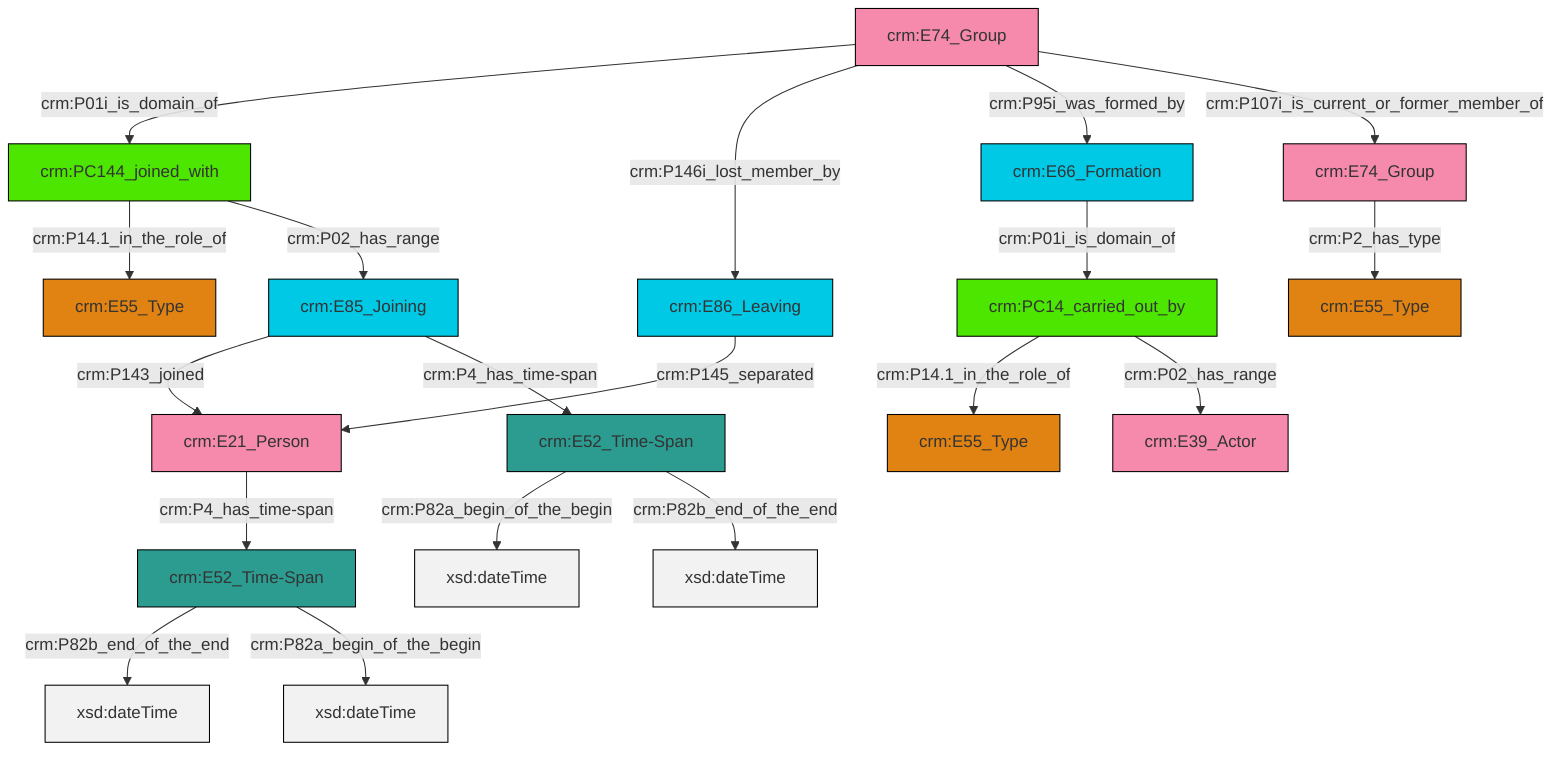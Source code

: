 graph TD
classDef Literal fill:#f2f2f2,stroke:#000000;
classDef CRM_Entity fill:#FFFFFF,stroke:#000000;
classDef Temporal_Entity fill:#00C9E6, stroke:#000000;
classDef Type fill:#E18312, stroke:#000000;
classDef Time-Span fill:#2C9C91, stroke:#000000;
classDef Appellation fill:#FFEB7F, stroke:#000000;
classDef Place fill:#008836, stroke:#000000;
classDef Persistent_Item fill:#B266B2, stroke:#000000;
classDef Conceptual_Object fill:#FFD700, stroke:#000000;
classDef Physical_Thing fill:#D2B48C, stroke:#000000;
classDef Actor fill:#f58aad, stroke:#000000;
classDef PC_Classes fill:#4ce600, stroke:#000000;
classDef Multi fill:#cccccc,stroke:#000000;

0["crm:E74_Group"]:::Actor -->|crm:P01i_is_domain_of| 1["crm:PC144_joined_with"]:::PC_Classes
4["crm:E85_Joining"]:::Temporal_Entity -->|crm:P143_joined| 5["crm:E21_Person"]:::Actor
7["crm:PC14_carried_out_by"]:::PC_Classes -->|crm:P14.1_in_the_role_of| 8["crm:E55_Type"]:::Type
7["crm:PC14_carried_out_by"]:::PC_Classes -->|crm:P02_has_range| 10["crm:E39_Actor"]:::Actor
11["crm:E52_Time-Span"]:::Time-Span -->|crm:P82a_begin_of_the_begin| 12[xsd:dateTime]:::Literal
4["crm:E85_Joining"]:::Temporal_Entity -->|crm:P4_has_time-span| 11["crm:E52_Time-Span"]:::Time-Span
1["crm:PC144_joined_with"]:::PC_Classes -->|crm:P14.1_in_the_role_of| 14["crm:E55_Type"]:::Type
2["crm:E66_Formation"]:::Temporal_Entity -->|crm:P01i_is_domain_of| 7["crm:PC14_carried_out_by"]:::PC_Classes
11["crm:E52_Time-Span"]:::Time-Span -->|crm:P82b_end_of_the_end| 18[xsd:dateTime]:::Literal
16["crm:E52_Time-Span"]:::Time-Span -->|crm:P82b_end_of_the_end| 19[xsd:dateTime]:::Literal
20["crm:E74_Group"]:::Actor -->|crm:P2_has_type| 21["crm:E55_Type"]:::Type
24["crm:E86_Leaving"]:::Temporal_Entity -->|crm:P145_separated| 5["crm:E21_Person"]:::Actor
0["crm:E74_Group"]:::Actor -->|crm:P146i_lost_member_by| 24["crm:E86_Leaving"]:::Temporal_Entity
16["crm:E52_Time-Span"]:::Time-Span -->|crm:P82a_begin_of_the_begin| 26[xsd:dateTime]:::Literal
0["crm:E74_Group"]:::Actor -->|crm:P95i_was_formed_by| 2["crm:E66_Formation"]:::Temporal_Entity
0["crm:E74_Group"]:::Actor -->|crm:P107i_is_current_or_former_member_of| 20["crm:E74_Group"]:::Actor
5["crm:E21_Person"]:::Actor -->|crm:P4_has_time-span| 16["crm:E52_Time-Span"]:::Time-Span
1["crm:PC144_joined_with"]:::PC_Classes -->|crm:P02_has_range| 4["crm:E85_Joining"]:::Temporal_Entity